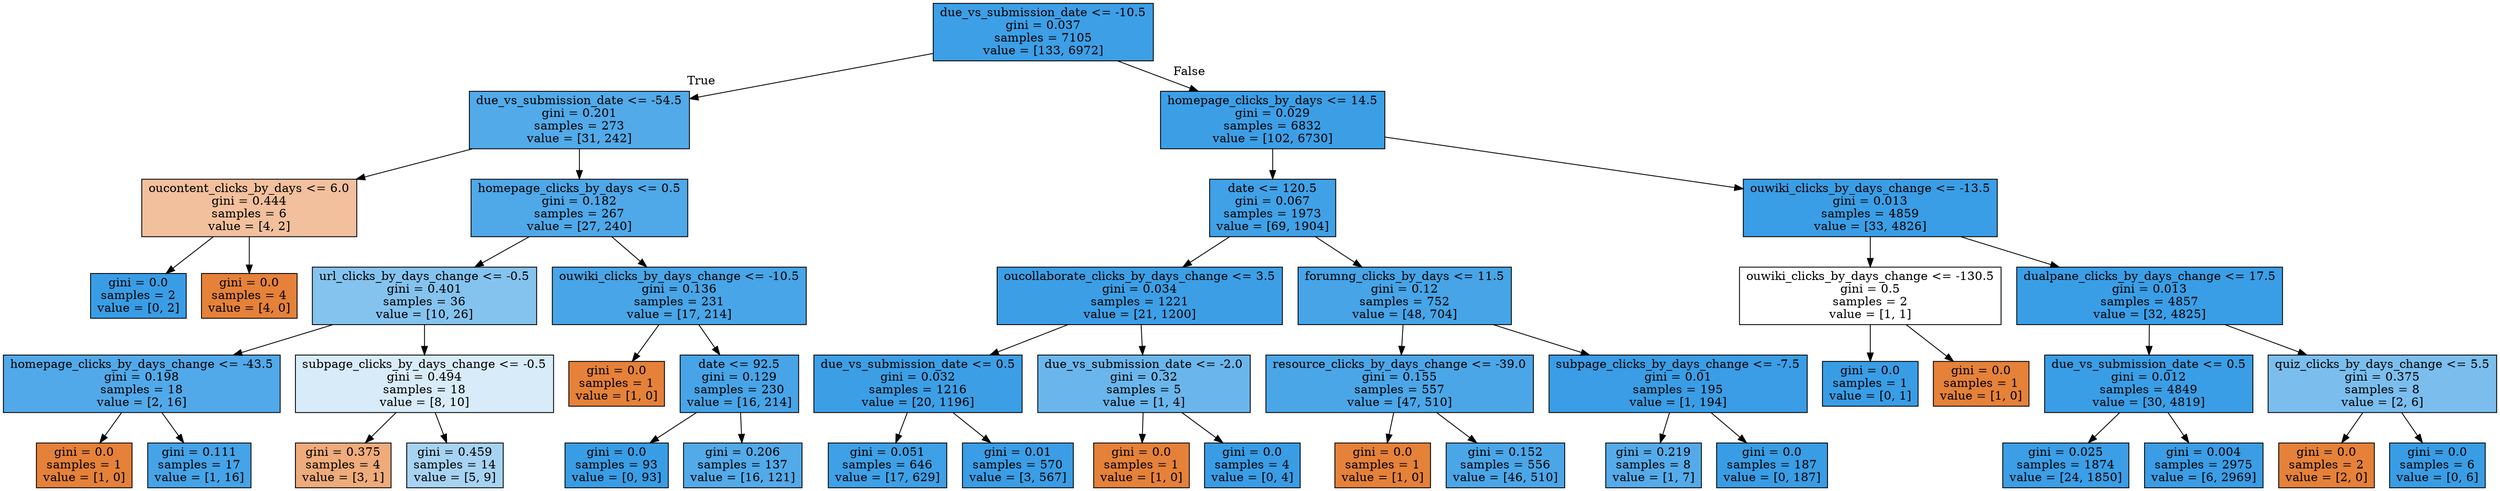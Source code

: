 digraph Tree {
node [shape=box, style="filled", color="black"] ;
0 [label="due_vs_submission_date <= -10.5\ngini = 0.037\nsamples = 7105\nvalue = [133, 6972]", fillcolor="#399de5fa"] ;
1 [label="due_vs_submission_date <= -54.5\ngini = 0.201\nsamples = 273\nvalue = [31, 242]", fillcolor="#399de5de"] ;
0 -> 1 [labeldistance=2.5, labelangle=45, headlabel="True"] ;
2 [label="oucontent_clicks_by_days <= 6.0\ngini = 0.444\nsamples = 6\nvalue = [4, 2]", fillcolor="#e581397f"] ;
1 -> 2 ;
3 [label="gini = 0.0\nsamples = 2\nvalue = [0, 2]", fillcolor="#399de5ff"] ;
2 -> 3 ;
4 [label="gini = 0.0\nsamples = 4\nvalue = [4, 0]", fillcolor="#e58139ff"] ;
2 -> 4 ;
5 [label="homepage_clicks_by_days <= 0.5\ngini = 0.182\nsamples = 267\nvalue = [27, 240]", fillcolor="#399de5e2"] ;
1 -> 5 ;
6 [label="url_clicks_by_days_change <= -0.5\ngini = 0.401\nsamples = 36\nvalue = [10, 26]", fillcolor="#399de59d"] ;
5 -> 6 ;
7 [label="homepage_clicks_by_days_change <= -43.5\ngini = 0.198\nsamples = 18\nvalue = [2, 16]", fillcolor="#399de5df"] ;
6 -> 7 ;
8 [label="gini = 0.0\nsamples = 1\nvalue = [1, 0]", fillcolor="#e58139ff"] ;
7 -> 8 ;
9 [label="gini = 0.111\nsamples = 17\nvalue = [1, 16]", fillcolor="#399de5ef"] ;
7 -> 9 ;
10 [label="subpage_clicks_by_days_change <= -0.5\ngini = 0.494\nsamples = 18\nvalue = [8, 10]", fillcolor="#399de533"] ;
6 -> 10 ;
11 [label="gini = 0.375\nsamples = 4\nvalue = [3, 1]", fillcolor="#e58139aa"] ;
10 -> 11 ;
12 [label="gini = 0.459\nsamples = 14\nvalue = [5, 9]", fillcolor="#399de571"] ;
10 -> 12 ;
13 [label="ouwiki_clicks_by_days_change <= -10.5\ngini = 0.136\nsamples = 231\nvalue = [17, 214]", fillcolor="#399de5eb"] ;
5 -> 13 ;
14 [label="gini = 0.0\nsamples = 1\nvalue = [1, 0]", fillcolor="#e58139ff"] ;
13 -> 14 ;
15 [label="date <= 92.5\ngini = 0.129\nsamples = 230\nvalue = [16, 214]", fillcolor="#399de5ec"] ;
13 -> 15 ;
16 [label="gini = 0.0\nsamples = 93\nvalue = [0, 93]", fillcolor="#399de5ff"] ;
15 -> 16 ;
17 [label="gini = 0.206\nsamples = 137\nvalue = [16, 121]", fillcolor="#399de5dd"] ;
15 -> 17 ;
18 [label="homepage_clicks_by_days <= 14.5\ngini = 0.029\nsamples = 6832\nvalue = [102, 6730]", fillcolor="#399de5fb"] ;
0 -> 18 [labeldistance=2.5, labelangle=-45, headlabel="False"] ;
19 [label="date <= 120.5\ngini = 0.067\nsamples = 1973\nvalue = [69, 1904]", fillcolor="#399de5f6"] ;
18 -> 19 ;
20 [label="oucollaborate_clicks_by_days_change <= 3.5\ngini = 0.034\nsamples = 1221\nvalue = [21, 1200]", fillcolor="#399de5fb"] ;
19 -> 20 ;
21 [label="due_vs_submission_date <= 0.5\ngini = 0.032\nsamples = 1216\nvalue = [20, 1196]", fillcolor="#399de5fb"] ;
20 -> 21 ;
22 [label="gini = 0.051\nsamples = 646\nvalue = [17, 629]", fillcolor="#399de5f8"] ;
21 -> 22 ;
23 [label="gini = 0.01\nsamples = 570\nvalue = [3, 567]", fillcolor="#399de5fe"] ;
21 -> 23 ;
24 [label="due_vs_submission_date <= -2.0\ngini = 0.32\nsamples = 5\nvalue = [1, 4]", fillcolor="#399de5bf"] ;
20 -> 24 ;
25 [label="gini = 0.0\nsamples = 1\nvalue = [1, 0]", fillcolor="#e58139ff"] ;
24 -> 25 ;
26 [label="gini = 0.0\nsamples = 4\nvalue = [0, 4]", fillcolor="#399de5ff"] ;
24 -> 26 ;
27 [label="forumng_clicks_by_days <= 11.5\ngini = 0.12\nsamples = 752\nvalue = [48, 704]", fillcolor="#399de5ee"] ;
19 -> 27 ;
28 [label="resource_clicks_by_days_change <= -39.0\ngini = 0.155\nsamples = 557\nvalue = [47, 510]", fillcolor="#399de5e7"] ;
27 -> 28 ;
29 [label="gini = 0.0\nsamples = 1\nvalue = [1, 0]", fillcolor="#e58139ff"] ;
28 -> 29 ;
30 [label="gini = 0.152\nsamples = 556\nvalue = [46, 510]", fillcolor="#399de5e8"] ;
28 -> 30 ;
31 [label="subpage_clicks_by_days_change <= -7.5\ngini = 0.01\nsamples = 195\nvalue = [1, 194]", fillcolor="#399de5fe"] ;
27 -> 31 ;
32 [label="gini = 0.219\nsamples = 8\nvalue = [1, 7]", fillcolor="#399de5db"] ;
31 -> 32 ;
33 [label="gini = 0.0\nsamples = 187\nvalue = [0, 187]", fillcolor="#399de5ff"] ;
31 -> 33 ;
34 [label="ouwiki_clicks_by_days_change <= -13.5\ngini = 0.013\nsamples = 4859\nvalue = [33, 4826]", fillcolor="#399de5fd"] ;
18 -> 34 ;
35 [label="ouwiki_clicks_by_days_change <= -130.5\ngini = 0.5\nsamples = 2\nvalue = [1, 1]", fillcolor="#e5813900"] ;
34 -> 35 ;
36 [label="gini = 0.0\nsamples = 1\nvalue = [0, 1]", fillcolor="#399de5ff"] ;
35 -> 36 ;
37 [label="gini = 0.0\nsamples = 1\nvalue = [1, 0]", fillcolor="#e58139ff"] ;
35 -> 37 ;
38 [label="dualpane_clicks_by_days_change <= 17.5\ngini = 0.013\nsamples = 4857\nvalue = [32, 4825]", fillcolor="#399de5fd"] ;
34 -> 38 ;
39 [label="due_vs_submission_date <= 0.5\ngini = 0.012\nsamples = 4849\nvalue = [30, 4819]", fillcolor="#399de5fd"] ;
38 -> 39 ;
40 [label="gini = 0.025\nsamples = 1874\nvalue = [24, 1850]", fillcolor="#399de5fc"] ;
39 -> 40 ;
41 [label="gini = 0.004\nsamples = 2975\nvalue = [6, 2969]", fillcolor="#399de5fe"] ;
39 -> 41 ;
42 [label="quiz_clicks_by_days_change <= 5.5\ngini = 0.375\nsamples = 8\nvalue = [2, 6]", fillcolor="#399de5aa"] ;
38 -> 42 ;
43 [label="gini = 0.0\nsamples = 2\nvalue = [2, 0]", fillcolor="#e58139ff"] ;
42 -> 43 ;
44 [label="gini = 0.0\nsamples = 6\nvalue = [0, 6]", fillcolor="#399de5ff"] ;
42 -> 44 ;
}